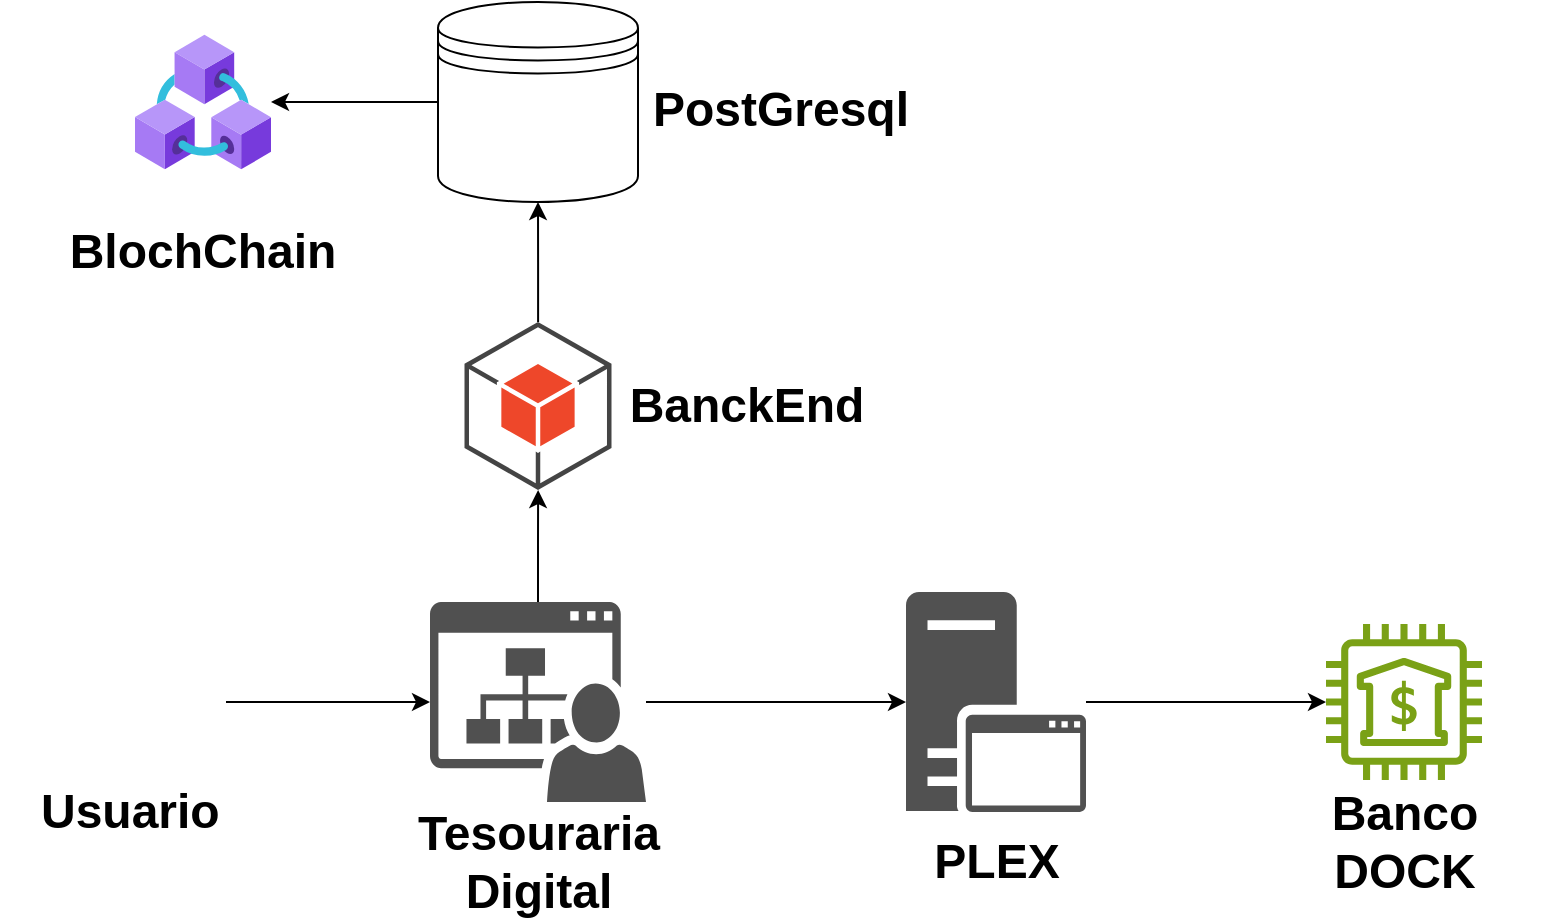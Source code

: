<mxfile version="24.7.7">
  <diagram name="Página-1" id="r31mNQXhlYBbTmS-FtaR">
    <mxGraphModel dx="1189" dy="867" grid="1" gridSize="10" guides="1" tooltips="1" connect="1" arrows="1" fold="1" page="1" pageScale="1" pageWidth="827" pageHeight="1169" math="0" shadow="0">
      <root>
        <mxCell id="0" />
        <mxCell id="1" parent="0" />
        <mxCell id="mFi_zFzauyfVC6vekm5a-9" style="edgeStyle=orthogonalEdgeStyle;rounded=0;orthogonalLoop=1;jettySize=auto;html=1;" edge="1" parent="1" source="mFi_zFzauyfVC6vekm5a-2" target="mFi_zFzauyfVC6vekm5a-5">
          <mxGeometry relative="1" as="geometry" />
        </mxCell>
        <mxCell id="mFi_zFzauyfVC6vekm5a-2" value="" style="shape=image;html=1;verticalAlign=top;verticalLabelPosition=bottom;labelBackgroundColor=#ffffff;imageAspect=0;aspect=fixed;image=https://cdn3.iconfinder.com/data/icons/essential-rounded/64/Rounded-31-128.png" vertex="1" parent="1">
          <mxGeometry x="40" y="435" width="90" height="90" as="geometry" />
        </mxCell>
        <mxCell id="mFi_zFzauyfVC6vekm5a-16" style="edgeStyle=orthogonalEdgeStyle;rounded=0;orthogonalLoop=1;jettySize=auto;html=1;" edge="1" parent="1" source="mFi_zFzauyfVC6vekm5a-3" target="mFi_zFzauyfVC6vekm5a-4">
          <mxGeometry relative="1" as="geometry" />
        </mxCell>
        <mxCell id="mFi_zFzauyfVC6vekm5a-3" value="" style="shape=datastore;html=1;labelPosition=center;verticalLabelPosition=bottom;align=center;verticalAlign=top;" vertex="1" parent="1">
          <mxGeometry x="236" y="130" width="100" height="100" as="geometry" />
        </mxCell>
        <mxCell id="mFi_zFzauyfVC6vekm5a-4" value="" style="image;aspect=fixed;html=1;points=[];align=center;fontSize=12;image=img/lib/azure2/blockchain/Azure_Blockchain_Service.svg;" vertex="1" parent="1">
          <mxGeometry x="84.5" y="146" width="68" height="68" as="geometry" />
        </mxCell>
        <mxCell id="mFi_zFzauyfVC6vekm5a-10" style="edgeStyle=orthogonalEdgeStyle;rounded=0;orthogonalLoop=1;jettySize=auto;html=1;" edge="1" parent="1" source="mFi_zFzauyfVC6vekm5a-5" target="mFi_zFzauyfVC6vekm5a-6">
          <mxGeometry relative="1" as="geometry" />
        </mxCell>
        <mxCell id="mFi_zFzauyfVC6vekm5a-14" style="edgeStyle=orthogonalEdgeStyle;rounded=0;orthogonalLoop=1;jettySize=auto;html=1;" edge="1" parent="1" source="mFi_zFzauyfVC6vekm5a-5" target="mFi_zFzauyfVC6vekm5a-13">
          <mxGeometry relative="1" as="geometry" />
        </mxCell>
        <mxCell id="mFi_zFzauyfVC6vekm5a-5" value="" style="sketch=0;pointerEvents=1;shadow=0;dashed=0;html=1;strokeColor=none;fillColor=#505050;labelPosition=center;verticalLabelPosition=bottom;verticalAlign=top;outlineConnect=0;align=center;shape=mxgraph.office.sites.my_site;" vertex="1" parent="1">
          <mxGeometry x="232" y="430" width="108" height="100" as="geometry" />
        </mxCell>
        <mxCell id="mFi_zFzauyfVC6vekm5a-21" style="edgeStyle=orthogonalEdgeStyle;rounded=0;orthogonalLoop=1;jettySize=auto;html=1;" edge="1" parent="1" source="mFi_zFzauyfVC6vekm5a-6" target="mFi_zFzauyfVC6vekm5a-20">
          <mxGeometry relative="1" as="geometry" />
        </mxCell>
        <mxCell id="mFi_zFzauyfVC6vekm5a-6" value="" style="sketch=0;pointerEvents=1;shadow=0;dashed=0;html=1;strokeColor=none;labelPosition=center;verticalLabelPosition=bottom;verticalAlign=top;align=center;fillColor=#515151;shape=mxgraph.mscae.system_center.secondary_site" vertex="1" parent="1">
          <mxGeometry x="470" y="425" width="90" height="110" as="geometry" />
        </mxCell>
        <mxCell id="mFi_zFzauyfVC6vekm5a-15" style="edgeStyle=orthogonalEdgeStyle;rounded=0;orthogonalLoop=1;jettySize=auto;html=1;" edge="1" parent="1" source="mFi_zFzauyfVC6vekm5a-13" target="mFi_zFzauyfVC6vekm5a-3">
          <mxGeometry relative="1" as="geometry" />
        </mxCell>
        <mxCell id="mFi_zFzauyfVC6vekm5a-13" value="" style="outlineConnect=0;dashed=0;verticalLabelPosition=bottom;verticalAlign=top;align=center;html=1;shape=mxgraph.aws3.android;fillColor=#EE472A;gradientColor=none;" vertex="1" parent="1">
          <mxGeometry x="249.25" y="290" width="73.5" height="84" as="geometry" />
        </mxCell>
        <mxCell id="mFi_zFzauyfVC6vekm5a-17" value="Usuario&amp;nbsp;" style="text;strokeColor=none;fillColor=none;html=1;fontSize=24;fontStyle=1;verticalAlign=middle;align=center;whiteSpace=wrap;" vertex="1" parent="1">
          <mxGeometry x="17.5" y="510" width="135" height="50" as="geometry" />
        </mxCell>
        <mxCell id="mFi_zFzauyfVC6vekm5a-18" value="Tesouraria Digital" style="text;strokeColor=none;fillColor=none;html=1;fontSize=24;fontStyle=1;verticalAlign=middle;align=center;whiteSpace=wrap;" vertex="1" parent="1">
          <mxGeometry x="218.5" y="535" width="135" height="50" as="geometry" />
        </mxCell>
        <mxCell id="mFi_zFzauyfVC6vekm5a-19" value="PLEX" style="text;strokeColor=none;fillColor=none;html=1;fontSize=24;fontStyle=1;verticalAlign=middle;align=center;whiteSpace=wrap;" vertex="1" parent="1">
          <mxGeometry x="447.5" y="535" width="135" height="50" as="geometry" />
        </mxCell>
        <mxCell id="mFi_zFzauyfVC6vekm5a-20" value="" style="sketch=0;outlineConnect=0;fontColor=#232F3E;gradientColor=none;fillColor=#7AA116;strokeColor=none;dashed=0;verticalLabelPosition=bottom;verticalAlign=top;align=center;html=1;fontSize=12;fontStyle=0;aspect=fixed;pointerEvents=1;shape=mxgraph.aws4.bank;" vertex="1" parent="1">
          <mxGeometry x="680" y="441" width="78" height="78" as="geometry" />
        </mxCell>
        <mxCell id="mFi_zFzauyfVC6vekm5a-22" value="Banco DOCK" style="text;strokeColor=none;fillColor=none;html=1;fontSize=24;fontStyle=1;verticalAlign=middle;align=center;whiteSpace=wrap;" vertex="1" parent="1">
          <mxGeometry x="651.5" y="525" width="135" height="50" as="geometry" />
        </mxCell>
        <mxCell id="mFi_zFzauyfVC6vekm5a-25" value="BanckEnd" style="text;strokeColor=none;fillColor=none;html=1;fontSize=24;fontStyle=1;verticalAlign=middle;align=center;whiteSpace=wrap;" vertex="1" parent="1">
          <mxGeometry x="322.75" y="307" width="135" height="50" as="geometry" />
        </mxCell>
        <mxCell id="mFi_zFzauyfVC6vekm5a-26" value="PostGresql" style="text;strokeColor=none;fillColor=none;html=1;fontSize=24;fontStyle=1;verticalAlign=middle;align=center;whiteSpace=wrap;" vertex="1" parent="1">
          <mxGeometry x="340" y="159" width="135" height="50" as="geometry" />
        </mxCell>
        <mxCell id="mFi_zFzauyfVC6vekm5a-28" value="BlochChain" style="text;strokeColor=none;fillColor=none;html=1;fontSize=24;fontStyle=1;verticalAlign=middle;align=center;whiteSpace=wrap;" vertex="1" parent="1">
          <mxGeometry x="51" y="230" width="135" height="50" as="geometry" />
        </mxCell>
      </root>
    </mxGraphModel>
  </diagram>
</mxfile>
